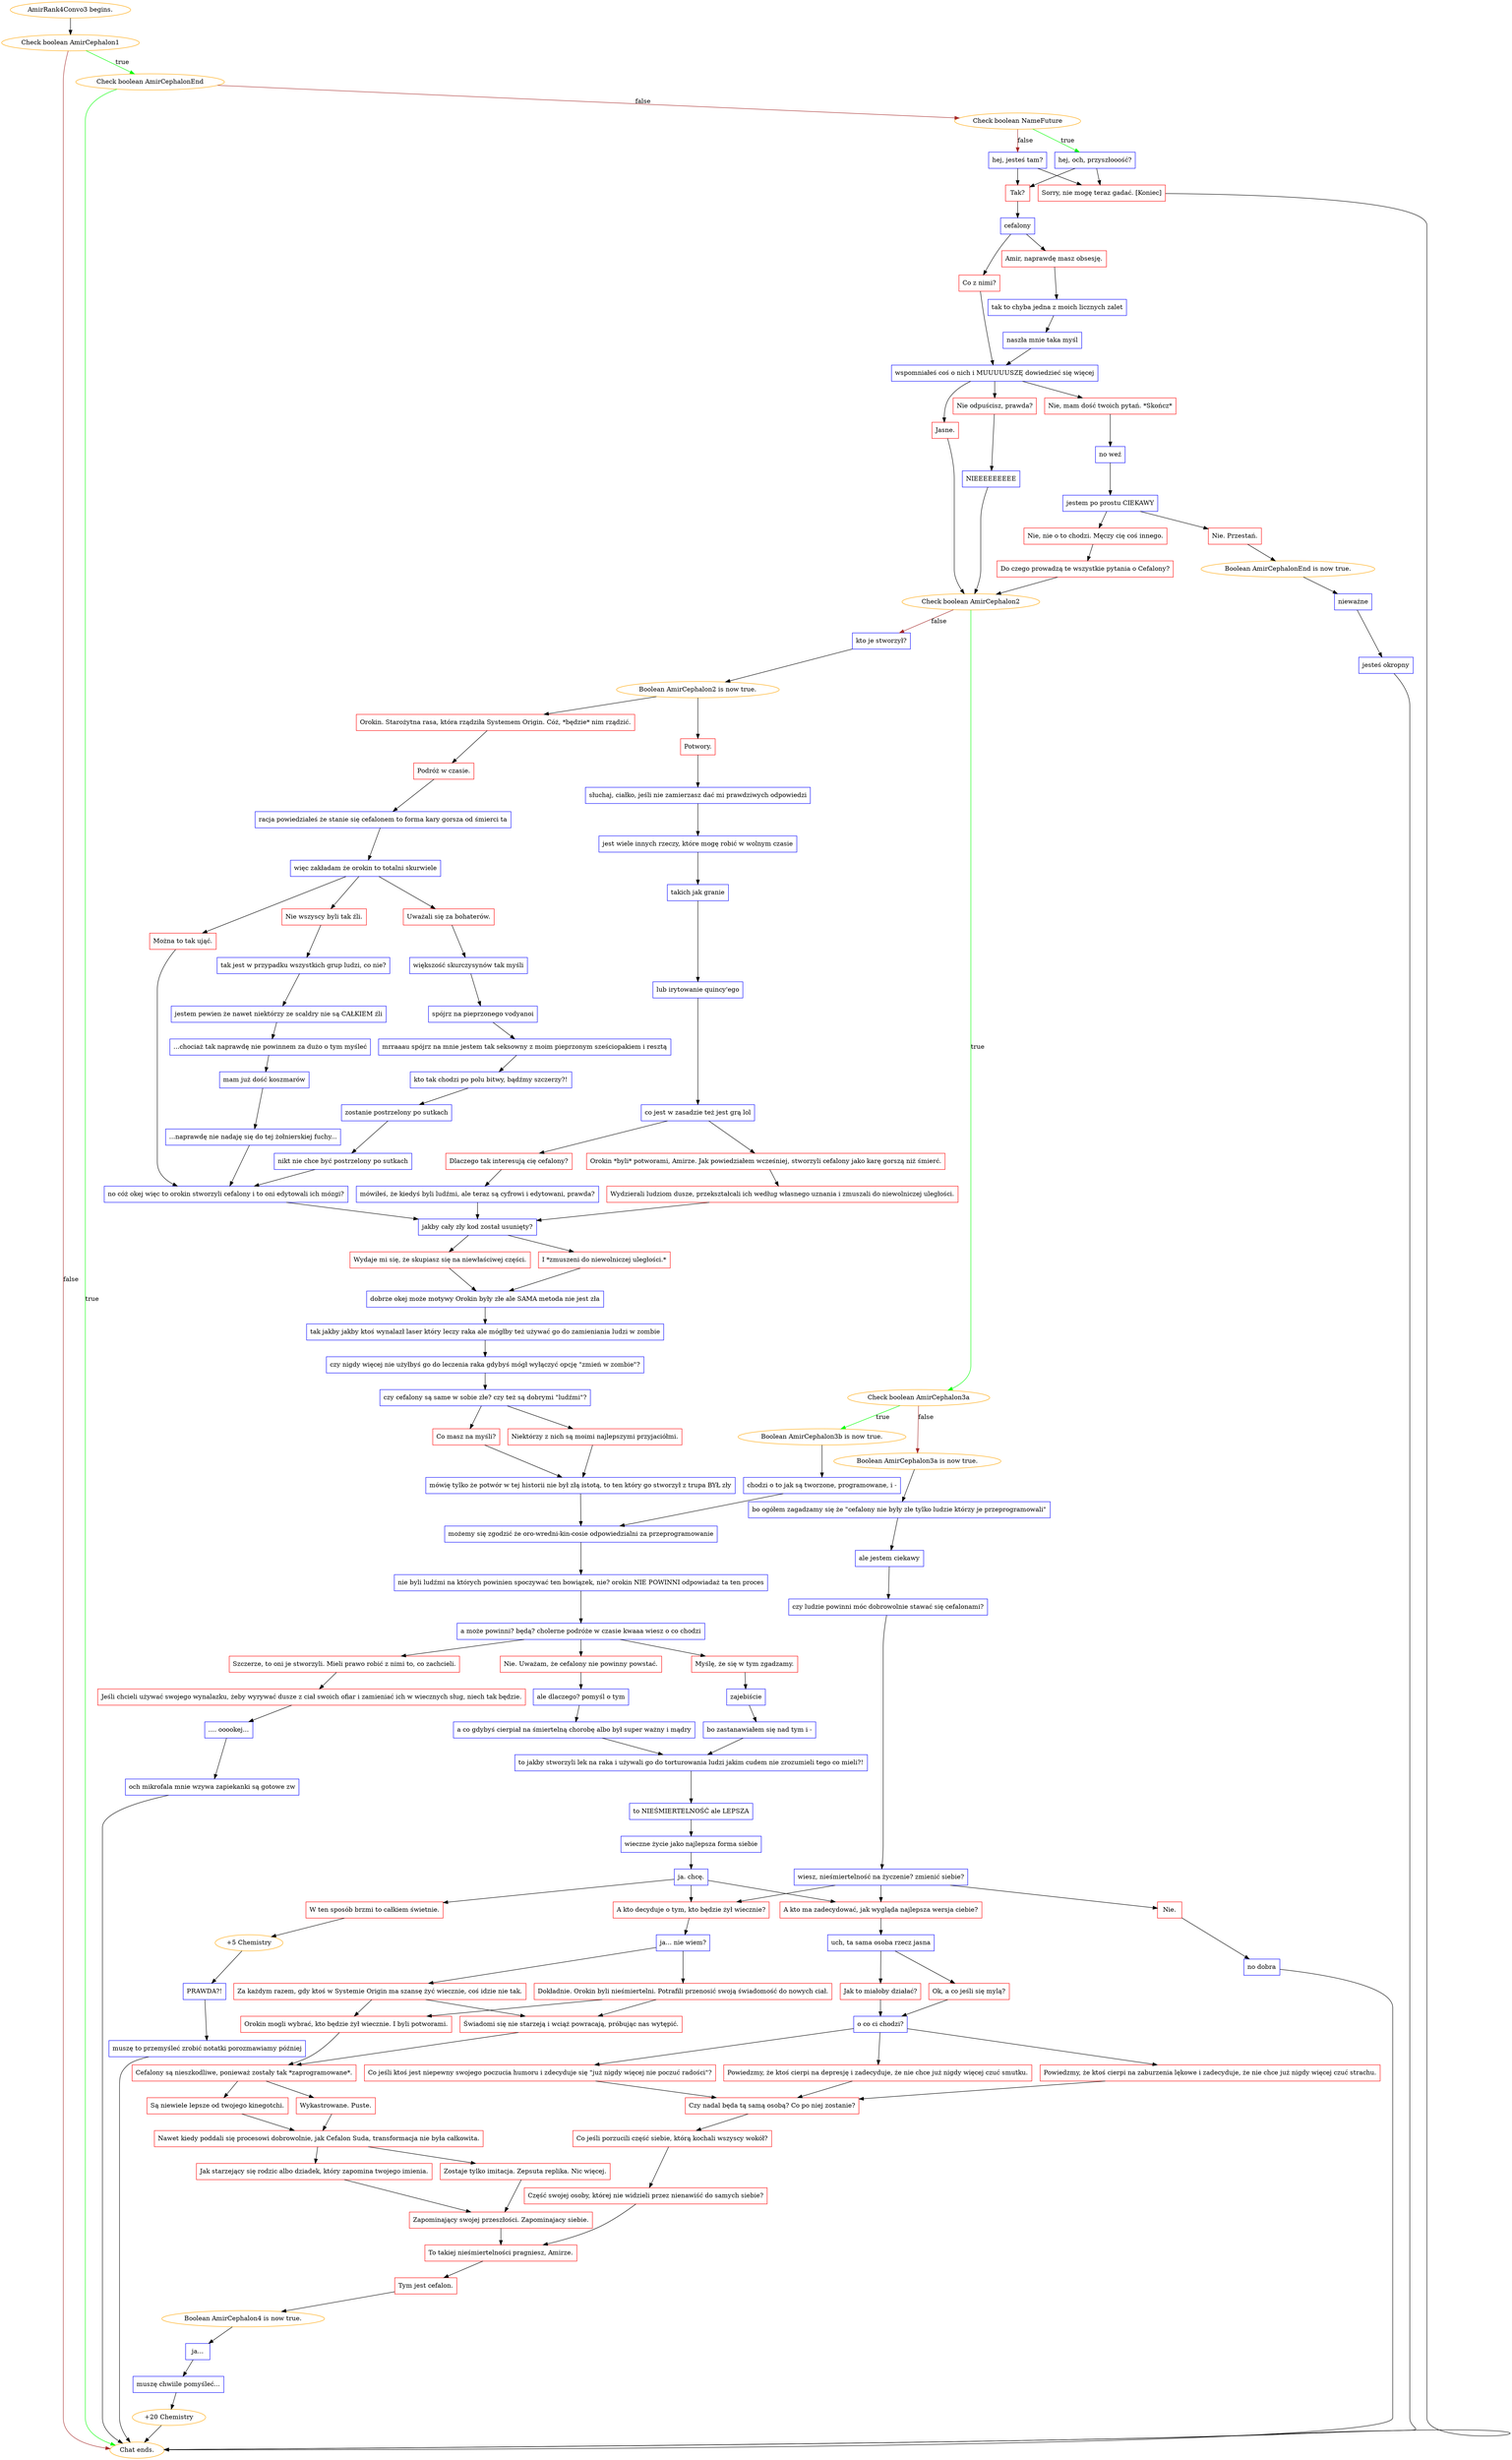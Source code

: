 digraph {
	"AmirRank4Convo3 begins." [color=orange];
		"AmirRank4Convo3 begins." -> j747002053;
	j747002053 [label="Check boolean AmirCephalon1",color=orange];
		j747002053 -> j2408014542 [label=true,color=green];
		j747002053 -> "Chat ends." [label=false,color=brown];
	j2408014542 [label="Check boolean AmirCephalonEnd",color=orange];
		j2408014542 -> "Chat ends." [label=true,color=green];
		j2408014542 -> j3805979731 [label=false,color=brown];
	"Chat ends." [color=orange];
	j3805979731 [label="Check boolean NameFuture",color=orange];
		j3805979731 -> j2939557217 [label=true,color=green];
		j3805979731 -> j2654014962 [label=false,color=brown];
	j2939557217 [label="hej, och, przyszłooość?",shape=box,color=blue];
		j2939557217 -> j2547700104;
		j2939557217 -> j937930471;
	j2654014962 [label="hej, jesteś tam?",shape=box,color=blue];
		j2654014962 -> j2547700104;
		j2654014962 -> j937930471;
	j2547700104 [label="Tak?",shape=box,color=red];
		j2547700104 -> j346468613;
	j937930471 [label="Sorry, nie mogę teraz gadać. [Koniec]",shape=box,color=red];
		j937930471 -> "Chat ends.";
	j346468613 [label="cefalony",shape=box,color=blue];
		j346468613 -> j526680334;
		j346468613 -> j3311464086;
	j526680334 [label="Amir, naprawdę masz obsesję.",shape=box,color=red];
		j526680334 -> j2703413612;
	j3311464086 [label="Co z nimi?",shape=box,color=red];
		j3311464086 -> j2520048559;
	j2703413612 [label="tak to chyba jedna z moich licznych zalet",shape=box,color=blue];
		j2703413612 -> j473789894;
	j2520048559 [label="wspomniałeś coś o nich i MUUUUUSZĘ dowiedzieć się więcej",shape=box,color=blue];
		j2520048559 -> j2399654010;
		j2520048559 -> j2490900336;
		j2520048559 -> j2635323916;
	j473789894 [label="naszła mnie taka myśl",shape=box,color=blue];
		j473789894 -> j2520048559;
	j2399654010 [label="Nie, mam dość twoich pytań. *Skończ*",shape=box,color=red];
		j2399654010 -> j2210686122;
	j2490900336 [label="Nie odpuścisz, prawda?",shape=box,color=red];
		j2490900336 -> j3535013858;
	j2635323916 [label="Jasne.",shape=box,color=red];
		j2635323916 -> j3578359325;
	j2210686122 [label="no weź",shape=box,color=blue];
		j2210686122 -> j3388730573;
	j3535013858 [label="NIEEEEEEEEE",shape=box,color=blue];
		j3535013858 -> j3578359325;
	j3578359325 [label="Check boolean AmirCephalon2",color=orange];
		j3578359325 -> j3029249022 [label=true,color=green];
		j3578359325 -> j2470881440 [label=false,color=brown];
	j3388730573 [label="jestem po prostu CIEKAWY",shape=box,color=blue];
		j3388730573 -> j1560007232;
		j3388730573 -> j3307768517;
	j3029249022 [label="Check boolean AmirCephalon3a",color=orange];
		j3029249022 -> j264883422 [label=true,color=green];
		j3029249022 -> j1095750767 [label=false,color=brown];
	j2470881440 [label="kto je stworzył?",shape=box,color=blue];
		j2470881440 -> j463961025;
	j1560007232 [label="Nie, nie o to chodzi. Męczy cię coś innego.",shape=box,color=red];
		j1560007232 -> j2495342443;
	j3307768517 [label="Nie. Przestań.",shape=box,color=red];
		j3307768517 -> j396772883;
	j264883422 [label="Boolean AmirCephalon3b is now true.",color=orange];
		j264883422 -> j3118268581;
	j1095750767 [label="Boolean AmirCephalon3a is now true.",color=orange];
		j1095750767 -> j3466722887;
	j463961025 [label="Boolean AmirCephalon2 is now true.",color=orange];
		j463961025 -> j664686125;
		j463961025 -> j752679263;
	j2495342443 [label="Do czego prowadzą te wszystkie pytania o Cefalony?",shape=box,color=red];
		j2495342443 -> j3578359325;
	j396772883 [label="Boolean AmirCephalonEnd is now true.",color=orange];
		j396772883 -> j1358482583;
	j3118268581 [label="chodzi o to jak są tworzone, programowane, i -",shape=box,color=blue];
		j3118268581 -> j321106343;
	j3466722887 [label="bo ogółem zagadzamy się że \"cefalony nie były złe tylko ludzie którzy je przeprogramowali\"",shape=box,color=blue];
		j3466722887 -> j3741166870;
	j664686125 [label="Potwory.",shape=box,color=red];
		j664686125 -> j2906576235;
	j752679263 [label="Orokin. Starożytna rasa, która rządziła Systemem Origin. Cóż, *będzie* nim rządzić.",shape=box,color=red];
		j752679263 -> j1915616045;
	j1358482583 [label="nieważne",shape=box,color=blue];
		j1358482583 -> j1055267247;
	j321106343 [label="możemy się zgodzić że oro-wredni-kin-cosie odpowiedzialni za przeprogramowanie",shape=box,color=blue];
		j321106343 -> j3094057535;
	j3741166870 [label="ale jestem ciekawy",shape=box,color=blue];
		j3741166870 -> j3304731577;
	j2906576235 [label="słuchaj, ciałko, jeśli nie zamierzasz dać mi prawdziwych odpowiedzi",shape=box,color=blue];
		j2906576235 -> j3116540345;
	j1915616045 [label="Podróż w czasie.",shape=box,color=red];
		j1915616045 -> j3047592863;
	j1055267247 [label="jesteś okropny",shape=box,color=blue];
		j1055267247 -> "Chat ends.";
	j3094057535 [label="nie byli ludźmi na których powinien spoczywać ten bowiązek, nie? orokin NIE POWINNI odpowiadaż ta ten proces",shape=box,color=blue];
		j3094057535 -> j707113519;
	j3304731577 [label="czy ludzie powinni móc dobrowolnie stawać się cefalonami?",shape=box,color=blue];
		j3304731577 -> j3173057885;
	j3116540345 [label="jest wiele innych rzeczy, które mogę robić w wolnym czasie",shape=box,color=blue];
		j3116540345 -> j4167129152;
	j3047592863 [label="racja powiedziałeś że stanie się cefalonem to forma kary gorsza od śmierci ta",shape=box,color=blue];
		j3047592863 -> j4025373951;
	j707113519 [label="a może powinni? będą? cholerne podróże w czasie kwaaa wiesz o co chodzi",shape=box,color=blue];
		j707113519 -> j162039114;
		j707113519 -> j576378595;
		j707113519 -> j1849494577;
	j3173057885 [label="wiesz, nieśmiertelność na życzenie? zmienić siebie?",shape=box,color=blue];
		j3173057885 -> j3792769581;
		j3173057885 -> j1608805211;
		j3173057885 -> j689169396;
	j4167129152 [label="takich jak granie",shape=box,color=blue];
		j4167129152 -> j1081453383;
	j4025373951 [label="więc zakładam że orokin to totalni skurwiele",shape=box,color=blue];
		j4025373951 -> j3284597721;
		j4025373951 -> j4000139843;
		j4025373951 -> j265811968;
	j162039114 [label="Myślę, że się w tym zgadzamy.",shape=box,color=red];
		j162039114 -> j3002011238;
	j576378595 [label="Nie. Uważam, że cefalony nie powinny powstać.",shape=box,color=red];
		j576378595 -> j328687636;
	j1849494577 [label="Szczerze, to oni je stworzyli. Mieli prawo robić z nimi to, co zachcieli.",shape=box,color=red];
		j1849494577 -> j566031055;
	j3792769581 [label="A kto ma zadecydować, jak wygląda najlepsza wersja ciebie?",shape=box,color=red];
		j3792769581 -> j3434793090;
	j1608805211 [label="A kto decyduje o tym, kto będzie żył wiecznie?",shape=box,color=red];
		j1608805211 -> j1834854082;
	j689169396 [label="Nie.",shape=box,color=red];
		j689169396 -> j3809104566;
	j1081453383 [label="lub irytowanie quincy'ego",shape=box,color=blue];
		j1081453383 -> j4113295702;
	j3284597721 [label="Można to tak ująć.",shape=box,color=red];
		j3284597721 -> j440463316;
	j4000139843 [label="Nie wszyscy byli tak źli.",shape=box,color=red];
		j4000139843 -> j2493253250;
	j265811968 [label="Uważali się za bohaterów.",shape=box,color=red];
		j265811968 -> j4020647046;
	j3002011238 [label="zajebiście",shape=box,color=blue];
		j3002011238 -> j695720904;
	j328687636 [label="ale dlaczego? pomyśl o tym",shape=box,color=blue];
		j328687636 -> j4148651078;
	j566031055 [label="Jeśli chcieli używać swojego wynalazku, żeby wyrywać dusze z ciał swoich ofiar i zamieniać ich w wiecznych sług, niech tak będzie.",shape=box,color=red];
		j566031055 -> j711981623;
	j3434793090 [label="uch, ta sama osoba rzecz jasna",shape=box,color=blue];
		j3434793090 -> j42166512;
		j3434793090 -> j91879605;
	j1834854082 [label="ja... nie wiem?",shape=box,color=blue];
		j1834854082 -> j1070186826;
		j1834854082 -> j1764315328;
	j3809104566 [label="no dobra",shape=box,color=blue];
		j3809104566 -> "Chat ends.";
	j4113295702 [label="co jest w zasadzie też jest grą lol",shape=box,color=blue];
		j4113295702 -> j3084987780;
		j4113295702 -> j178463687;
	j440463316 [label="no cóż okej więc to orokin stworzyli cefalony i to oni edytowali ich mózgi?",shape=box,color=blue];
		j440463316 -> j280718378;
	j2493253250 [label="tak jest w przypadku wszystkich grup ludzi, co nie?",shape=box,color=blue];
		j2493253250 -> j2289904981;
	j4020647046 [label="większość skurczysynów tak myśli",shape=box,color=blue];
		j4020647046 -> j3927244351;
	j695720904 [label="bo zastanawiałem się nad tym i -",shape=box,color=blue];
		j695720904 -> j1074425549;
	j4148651078 [label="a co gdybyś cierpiał na śmiertelną chorobę albo był super ważny i mądry",shape=box,color=blue];
		j4148651078 -> j1074425549;
	j711981623 [label=".... ooookej...",shape=box,color=blue];
		j711981623 -> j107278755;
	j42166512 [label="Ok, a co jeśli się mylą?",shape=box,color=red];
		j42166512 -> j2855551999;
	j91879605 [label="Jak to miałoby działać?",shape=box,color=red];
		j91879605 -> j2855551999;
	j1070186826 [label="Dokładnie. Orokin byli nieśmiertelni. Potrafili przenosić swoją świadomość do nowych ciał.",shape=box,color=red];
		j1070186826 -> j2594117940;
		j1070186826 -> j3122763523;
	j1764315328 [label="Za każdym razem, gdy ktoś w Systemie Origin ma szansę żyć wiecznie, coś idzie nie tak.",shape=box,color=red];
		j1764315328 -> j3122763523;
		j1764315328 -> j2594117940;
	j3084987780 [label="Dlaczego tak interesują cię cefalony?",shape=box,color=red];
		j3084987780 -> j1381031450;
	j178463687 [label="Orokin *byli* potworami, Amirze. Jak powiedziałem wcześniej, stworzyli cefalony jako karę gorszą niż śmierć.",shape=box,color=red];
		j178463687 -> j3825474956;
	j280718378 [label="jakby cały zły kod został usunięty?",shape=box,color=blue];
		j280718378 -> j3686255276;
		j280718378 -> j1509370045;
	j2289904981 [label="jestem pewien że nawet niektórzy ze scaldry nie są CAŁKIEM źli",shape=box,color=blue];
		j2289904981 -> j2610923827;
	j3927244351 [label="spójrz na pieprzonego vodyanoi",shape=box,color=blue];
		j3927244351 -> j4167447714;
	j1074425549 [label="to jakby stworzyli lek na raka i używali go do torturowania ludzi jakim cudem nie zrozumieli tego co mieli?!",shape=box,color=blue];
		j1074425549 -> j2133384861;
	j107278755 [label="och mikrofala mnie wzywa zapiekanki są gotowe zw",shape=box,color=blue];
		j107278755 -> "Chat ends.";
	j2855551999 [label="o co ci chodzi?",shape=box,color=blue];
		j2855551999 -> j1218436515;
		j2855551999 -> j260651584;
		j2855551999 -> j2606615874;
	j2594117940 [label="Orokin mogli wybrać, kto będzie żył wiecznie. I byli potworami.",shape=box,color=red];
		j2594117940 -> j685604954;
	j3122763523 [label="Świadomi się nie starzeją i wciąż powracają, próbując nas wytępić.",shape=box,color=red];
		j3122763523 -> j685604954;
	j1381031450 [label="mówiłeś, że kiedyś byli ludźmi, ale teraz są cyfrowi i edytowani, prawda?",shape=box,color=blue];
		j1381031450 -> j280718378;
	j3825474956 [label="Wydzierali ludziom dusze, przekształcali ich według własnego uznania i zmuszali do niewolniczej uległości.",shape=box,color=red];
		j3825474956 -> j280718378;
	j3686255276 [label="Wydaje mi się, że skupiasz się na niewłaściwej części.",shape=box,color=red];
		j3686255276 -> j3248857876;
	j1509370045 [label="I *zmuszeni do niewolniczej uległości.*",shape=box,color=red];
		j1509370045 -> j3248857876;
	j2610923827 [label="...chociaż tak naprawdę nie powinnem za dużo o tym myśleć",shape=box,color=blue];
		j2610923827 -> j4009625467;
	j4167447714 [label="mrraaau spójrz na mnie jestem tak seksowny z moim pieprzonym sześciopakiem i resztą",shape=box,color=blue];
		j4167447714 -> j3449028118;
	j2133384861 [label="to NIEŚMIERTELNOŚĆ ale LEPSZA",shape=box,color=blue];
		j2133384861 -> j2685436464;
	j1218436515 [label="Powiedzmy, że ktoś cierpi na depresję i zadecyduje, że nie chce już nigdy więcej czuć smutku.",shape=box,color=red];
		j1218436515 -> j1691869890;
	j260651584 [label="Powiedzmy, że ktoś cierpi na zaburzenia lękowe i zadecyduje, że nie chce już nigdy więcej czuć strachu.",shape=box,color=red];
		j260651584 -> j1691869890;
	j2606615874 [label="Co jeśli ktoś jest niepewny swojego poczucia humoru i zdecyduje się \"już nigdy więcej nie poczuć radości\"?",shape=box,color=red];
		j2606615874 -> j1691869890;
	j685604954 [label="Cefalony są nieszkodliwe, ponieważ zostały tak *zaprogramowane*.",shape=box,color=red];
		j685604954 -> j36378619;
		j685604954 -> j2675780772;
	j3248857876 [label="dobrze okej może motywy Orokin były złe ale SAMA metoda nie jest zła",shape=box,color=blue];
		j3248857876 -> j2310883609;
	j4009625467 [label="mam już dość koszmarów",shape=box,color=blue];
		j4009625467 -> j2513940513;
	j3449028118 [label="kto tak chodzi po polu bitwy, bądźmy szczerzy?!",shape=box,color=blue];
		j3449028118 -> j24114465;
	j2685436464 [label="wieczne życie jako najlepsza forma siebie",shape=box,color=blue];
		j2685436464 -> j4060594796;
	j1691869890 [label="Czy nadal będa tą samą osobą? Co po niej zostanie?",shape=box,color=red];
		j1691869890 -> j713290432;
	j36378619 [label="Wykastrowane. Puste.",shape=box,color=red];
		j36378619 -> j1599951053;
	j2675780772 [label="Są niewiele lepsze od twojego kinegotchi.",shape=box,color=red];
		j2675780772 -> j1599951053;
	j2310883609 [label="tak jakby jakby ktoś wynalazł laser który leczy raka ale mógłby też używać go do zamieniania ludzi w zombie",shape=box,color=blue];
		j2310883609 -> j400604844;
	j2513940513 [label="...naprawdę nie nadaję się do tej żołnierskiej fuchy...",shape=box,color=blue];
		j2513940513 -> j440463316;
	j24114465 [label="zostanie postrzelony po sutkach",shape=box,color=blue];
		j24114465 -> j3436141338;
	j4060594796 [label="ja. chcę.",shape=box,color=blue];
		j4060594796 -> j2125627594;
		j4060594796 -> j3792769581;
		j4060594796 -> j1608805211;
	j713290432 [label="Co jeśli porzucili część siebie, którą kochali wszyscy wokół?",shape=box,color=red];
		j713290432 -> j3063399549;
	j1599951053 [label="Nawet kiedy poddali się procesowi dobrowolnie, jak Cefalon Suda, transformacja nie była całkowita.",shape=box,color=red];
		j1599951053 -> j3374017588;
		j1599951053 -> j359561812;
	j400604844 [label="czy nigdy więcej nie użyłbyś go do leczenia raka gdybyś mógł wyłączyć opcję \"zmień w zombie\"?",shape=box,color=blue];
		j400604844 -> j2697030537;
	j3436141338 [label="nikt nie chce być postrzelony po sutkach",shape=box,color=blue];
		j3436141338 -> j440463316;
	j2125627594 [label="W ten sposób brzmi to całkiem świetnie.",shape=box,color=red];
		j2125627594 -> j529402250;
	j3063399549 [label="Część swojej osoby, której nie widzieli przez nienawiść do samych siebie?",shape=box,color=red];
		j3063399549 -> j649817207;
	j3374017588 [label="Zostaje tylko imitacja. Zepsuta replika. Nic więcej.",shape=box,color=red];
		j3374017588 -> j1614304601;
	j359561812 [label="Jak starzejący się rodzic albo dziadek, który zapomina twojego imienia.",shape=box,color=red];
		j359561812 -> j1614304601;
	j2697030537 [label="czy cefalony są same w sobie złe? czy też są dobrymi \"ludźmi\"?",shape=box,color=blue];
		j2697030537 -> j2588200967;
		j2697030537 -> j961653192;
	j529402250 [label="+5 Chemistry",color=orange];
		j529402250 -> j4114413878;
	j649817207 [label="To takiej nieśmiertelności pragniesz, Amirze.",shape=box,color=red];
		j649817207 -> j1852400409;
	j1614304601 [label="Zapominający swojej przeszłości. Zapominajacy siebie.",shape=box,color=red];
		j1614304601 -> j649817207;
	j2588200967 [label="Niektórzy z nich są moimi najlepszymi przyjaciółmi.",shape=box,color=red];
		j2588200967 -> j2632000573;
	j961653192 [label="Co masz na myśli?",shape=box,color=red];
		j961653192 -> j2632000573;
	j4114413878 [label="PRAWDA?!",shape=box,color=blue];
		j4114413878 -> j2261718144;
	j1852400409 [label="Tym jest cefalon.",shape=box,color=red];
		j1852400409 -> j746253520;
	j2632000573 [label="mówię tylko że potwór w tej historii nie był złą istotą, to ten który go stworzył z trupa BYŁ zły",shape=box,color=blue];
		j2632000573 -> j321106343;
	j2261718144 [label="muszę to przemyśleć zrobić notatki porozmawiamy później",shape=box,color=blue];
		j2261718144 -> "Chat ends.";
	j746253520 [label="Boolean AmirCephalon4 is now true.",color=orange];
		j746253520 -> j90524764;
	j90524764 [label="ja...",shape=box,color=blue];
		j90524764 -> j3866744571;
	j3866744571 [label="muszę chwiile pomyśleć...",shape=box,color=blue];
		j3866744571 -> j367054140;
	j367054140 [label="+20 Chemistry",color=orange];
		j367054140 -> "Chat ends.";
}